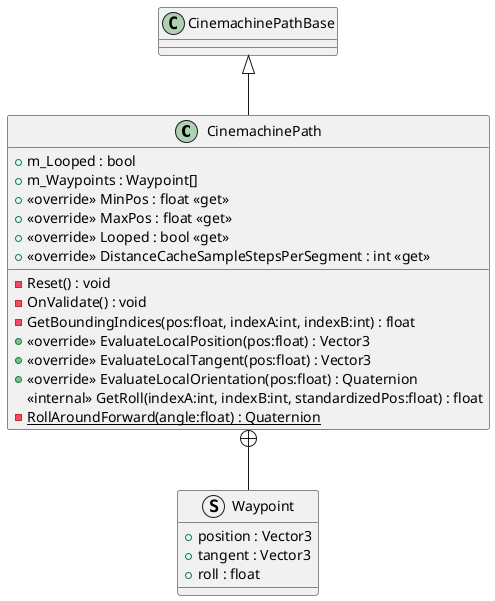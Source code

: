 @startuml
class CinemachinePath {
    + m_Looped : bool
    + m_Waypoints : Waypoint[]
    + <<override>> MinPos : float <<get>>
    + <<override>> MaxPos : float <<get>>
    + <<override>> Looped : bool <<get>>
    - Reset() : void
    - OnValidate() : void
    + <<override>> DistanceCacheSampleStepsPerSegment : int <<get>>
    - GetBoundingIndices(pos:float, indexA:int, indexB:int) : float
    + <<override>> EvaluateLocalPosition(pos:float) : Vector3
    + <<override>> EvaluateLocalTangent(pos:float) : Vector3
    + <<override>> EvaluateLocalOrientation(pos:float) : Quaternion
    <<internal>> GetRoll(indexA:int, indexB:int, standardizedPos:float) : float
    {static} - RollAroundForward(angle:float) : Quaternion
}
struct Waypoint {
    + position : Vector3
    + tangent : Vector3
    + roll : float
}
CinemachinePathBase <|-- CinemachinePath
CinemachinePath +-- Waypoint
@enduml
